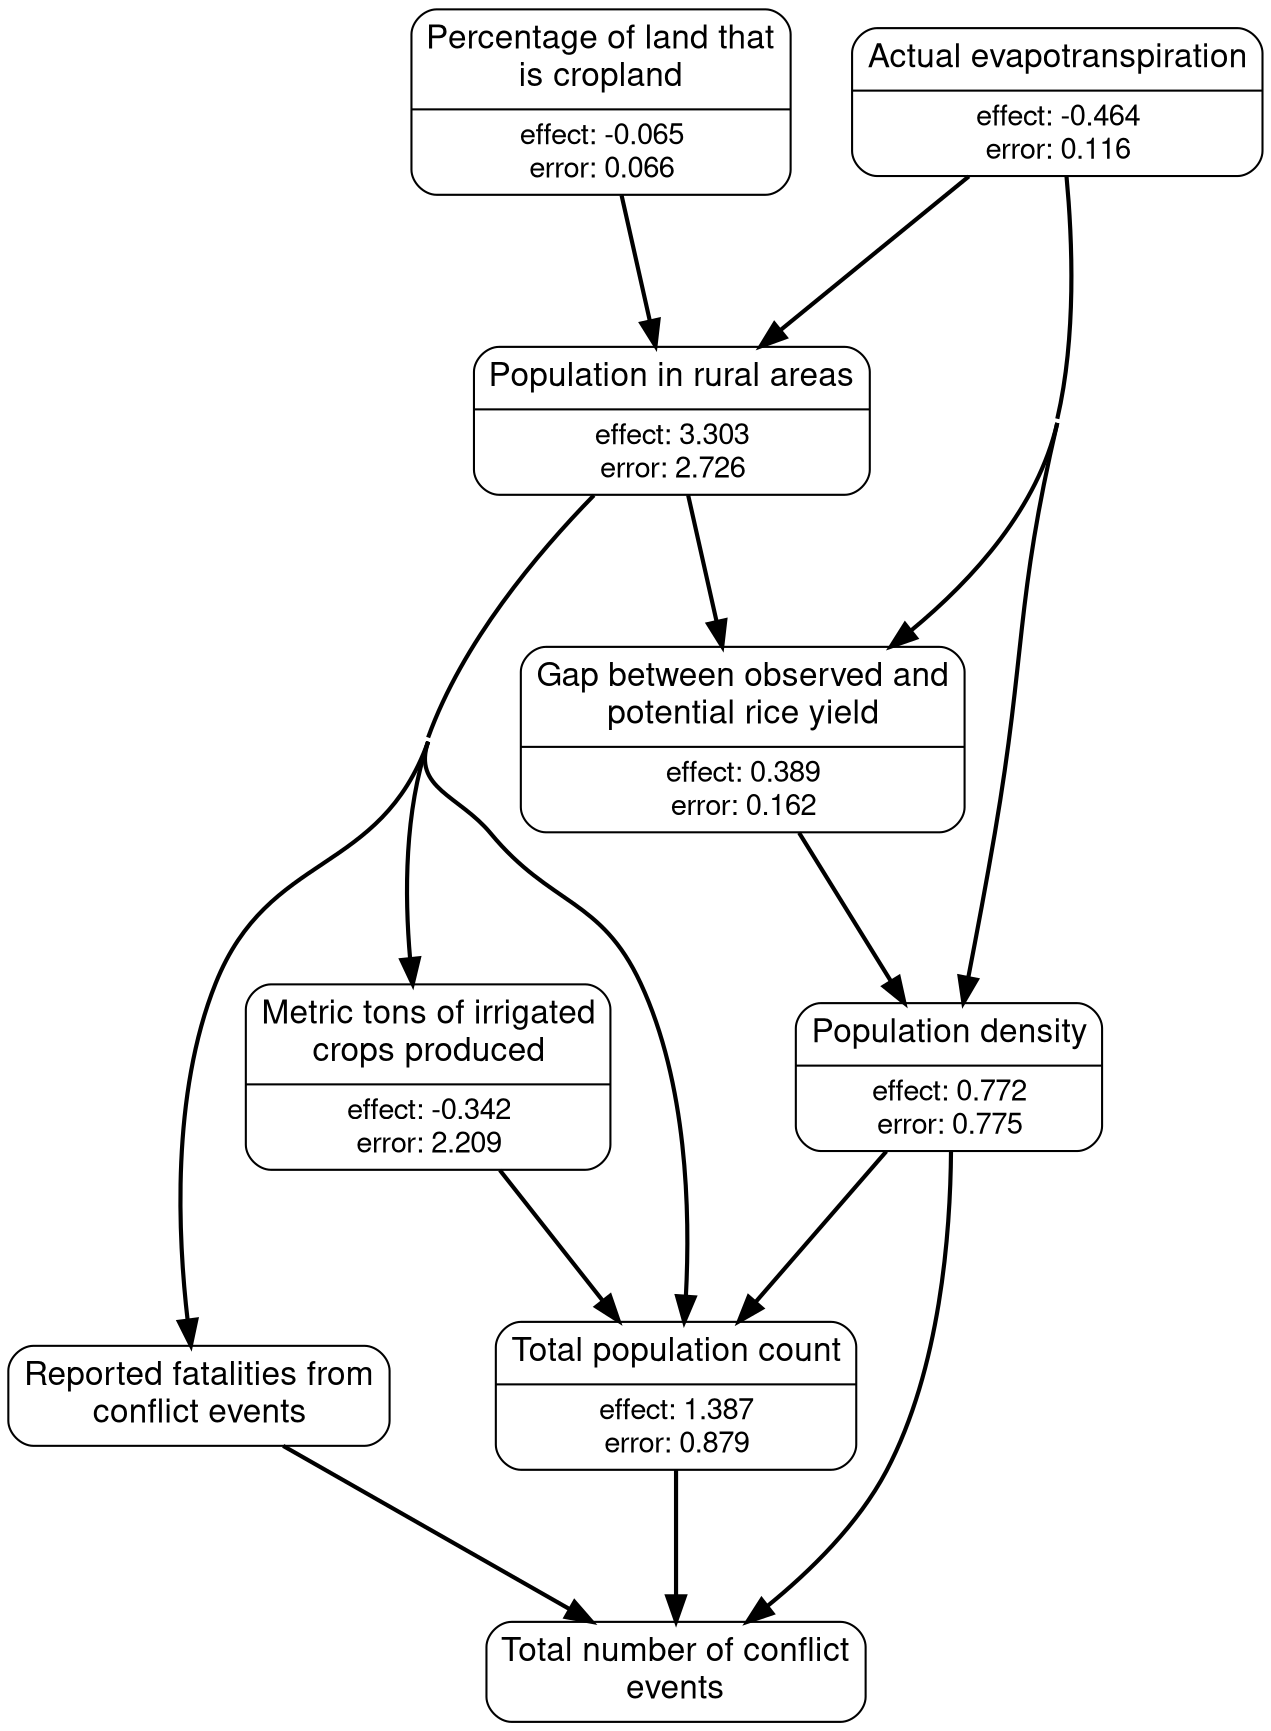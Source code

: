 # generated file for region: east_asia_and_pacific by CausalModelRegionGenerator
strict digraph causalModel {
nodesep = 0.4;
concentrate = true;
node[shape = Mrecord, fontname = "Helvetica, Arial, sans-serif", margin = "0.07,0.05", penwidth = 1.0];
edge[arrowsize = 1.2, penwidth = 2];
ranksep=1;

# links
spam_P_i_sum_s -> loccount_y ;
rurpop_s -> spam_P_i_sum_s ;
rurpop_s -> loccount_y ;
rurpop_s -> yield_gap_rice_s ;
rurpop_s -> acl_sum_fatl_m ;
Cropland2000_mean_percent_s -> rurpop_s ;
loccount_y -> acl_sum_evnt_m ;
locdensity_y -> loccount_y ;
locdensity_y -> acl_sum_evnt_m ;
yield_gap_rice_s -> locdensity_y ;
et_actl_m_MIN_m -> rurpop_s ;
et_actl_m_MIN_m -> locdensity_y ;
et_actl_m_MIN_m -> yield_gap_rice_s ;
acl_sum_fatl_m -> acl_sum_evnt_m ;
# nodes
spam_P_i_sum_s [label = <{<table align="center" border="0" cellspacing="1" cellpadding="1">
<tr><td><font point-size="16">Metric tons of irrigated<br/>crops produced<br/></font></td></tr>
</table>
|<table border="0" cellspacing="1" cellpadding="0.5"><tr><td><font point-size="14">effect: -0.342</font></td></tr>
<tr><td><font point-size="14">error: 2.209</font></td></tr></table>}>, class = rankB];
rurpop_s [label = <{<table align="center" border="0" cellspacing="1" cellpadding="1">
<tr><td><font point-size="16">Population in rural areas</font></td></tr>
</table>
|<table border="0" cellspacing="1" cellpadding="0.5"><tr><td><font point-size="14">effect: 3.303</font></td></tr>
<tr><td><font point-size="14">error: 2.726</font></td></tr></table>}>, class = rankB];
Cropland2000_mean_percent_s [label = <{<table align="center" border="0" cellspacing="1" cellpadding="1">
<tr><td><font point-size="16">Percentage of land that<br/>is cropland<br/></font></td></tr>
</table>
|<table border="0" cellspacing="1" cellpadding="0.5"><tr><td><font point-size="14">effect: -0.065</font></td></tr>
<tr><td><font point-size="14">error: 0.066</font></td></tr></table>}>, class = rankA];
loccount_y [label = <{<table align="center" border="0" cellspacing="1" cellpadding="1">
<tr><td><font point-size="16">Total population count</font></td></tr>
</table>
|<table border="0" cellspacing="1" cellpadding="0.5"><tr><td><font point-size="14">effect: 1.387</font></td></tr>
<tr><td><font point-size="14">error: 0.879</font></td></tr></table>}>, class = rankB];
locdensity_y [label = <{<table align="center" border="0" cellspacing="1" cellpadding="1">
<tr><td><font point-size="16">Population density</font></td></tr>
</table>
|<table border="0" cellspacing="1" cellpadding="0.5"><tr><td><font point-size="14">effect: 0.772</font></td></tr>
<tr><td><font point-size="14">error: 0.775</font></td></tr></table>}>, class = rankB];
yield_gap_rice_s [label = <{<table align="center" border="0" cellspacing="1" cellpadding="1">
<tr><td><font point-size="16">Gap between observed and<br/>potential rice yield<br/></font></td></tr>
</table>
|<table border="0" cellspacing="1" cellpadding="0.5"><tr><td><font point-size="14">effect: 0.389</font></td></tr>
<tr><td><font point-size="14">error: 0.162</font></td></tr></table>}>, class = rankB];
et_actl_m_MIN_m [label = <{<table align="center" border="0" cellspacing="1" cellpadding="1">
<tr><td><font point-size="16">Actual evapotranspiration</font></td></tr>
</table>
|<table border="0" cellspacing="1" cellpadding="0.5"><tr><td><font point-size="14">effect: -0.464</font></td></tr>
<tr><td><font point-size="14">error: 0.116</font></td></tr></table>}>, class = rankA];
acl_sum_evnt_m [label = <<table align="center" border="0" cellspacing="1" cellpadding="1">
<tr><td><font point-size="16">Total number of conflict<br/>events<br/></font></td></tr>
</table>
>, class = rankC];
acl_sum_fatl_m [label = <<table align="center" border="0" cellspacing="1" cellpadding="1">
<tr><td><font point-size="16">Reported fatalities from<br/>conflict events<br/></font></td></tr>
</table>
>, class = rankC];
}

